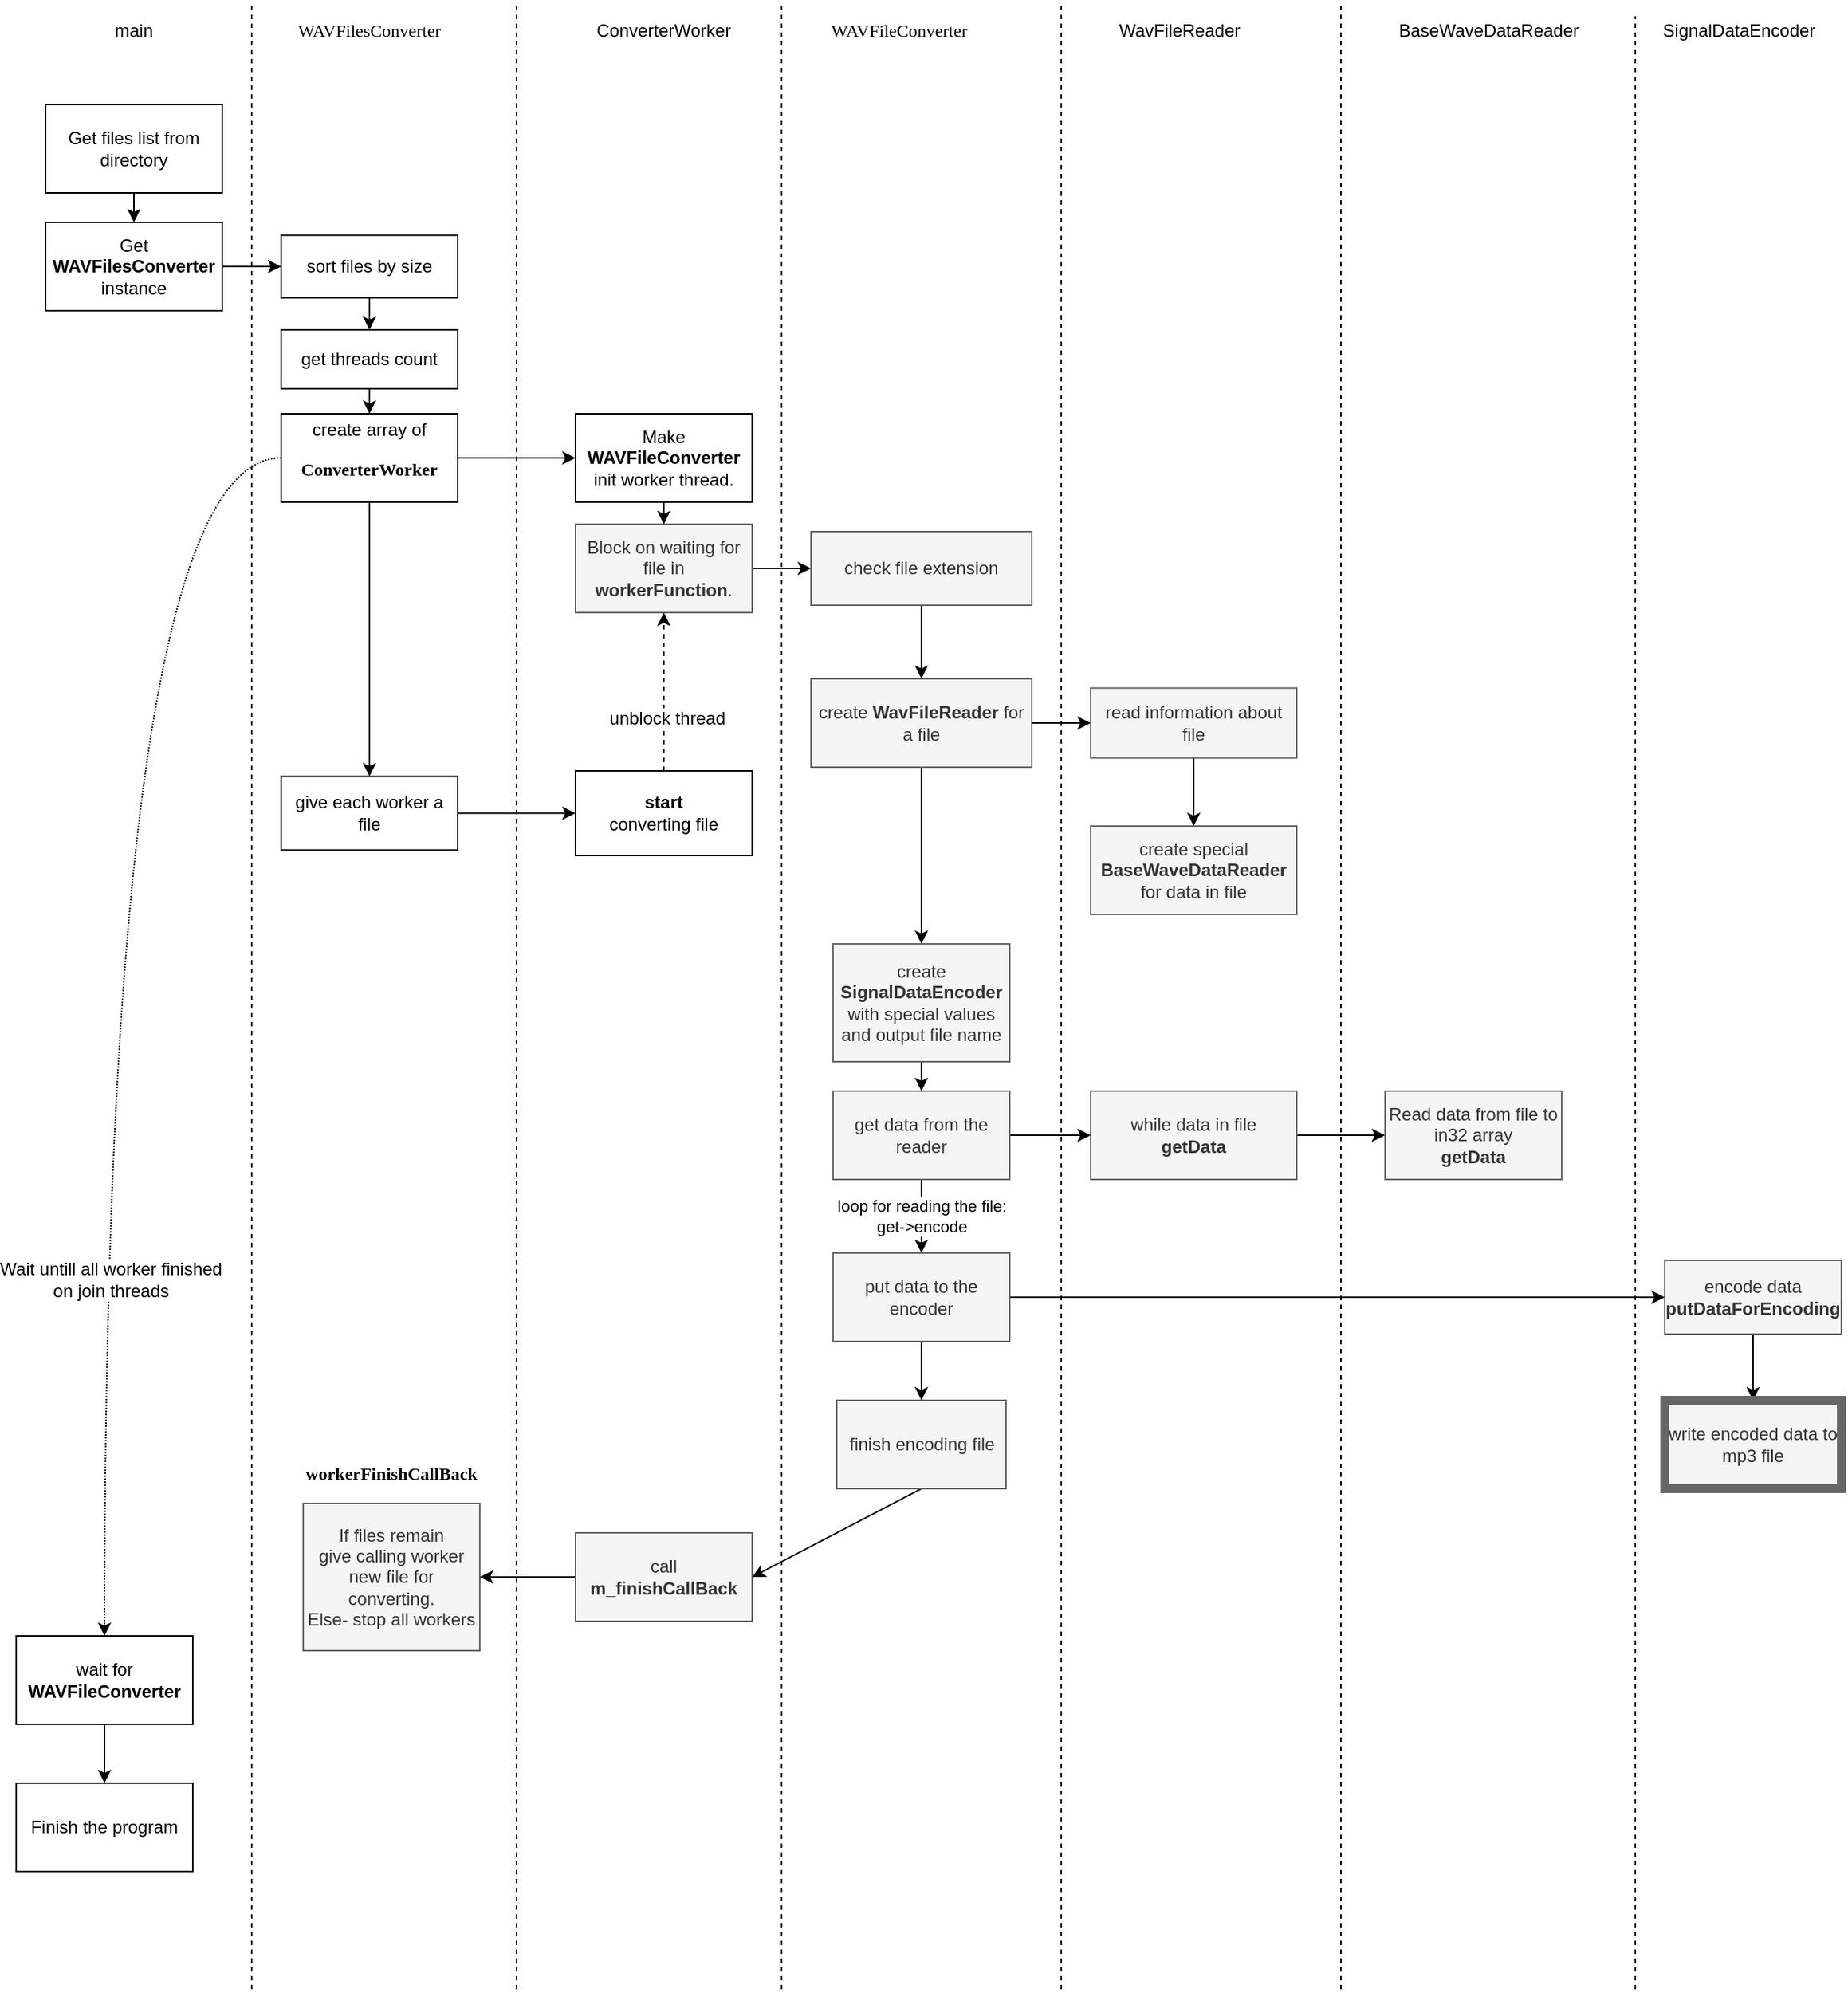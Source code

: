 <mxfile version="12.4.9" type="device"><diagram id="C5RBs43oDa-KdzZeNtuy" name="Page-1"><mxGraphModel dx="1550" dy="863" grid="1" gridSize="10" guides="1" tooltips="1" connect="1" arrows="1" fold="1" page="1" pageScale="1" pageWidth="827" pageHeight="1169" math="0" shadow="0"><root><mxCell id="WIyWlLk6GJQsqaUBKTNV-0"/><mxCell id="WIyWlLk6GJQsqaUBKTNV-1" parent="WIyWlLk6GJQsqaUBKTNV-0"/><mxCell id="kUuxLBiTZei16isxevS4-6" style="edgeStyle=orthogonalEdgeStyle;rounded=0;orthogonalLoop=1;jettySize=auto;html=1;exitX=0.5;exitY=1;exitDx=0;exitDy=0;entryX=0.5;entryY=0;entryDx=0;entryDy=0;" edge="1" parent="WIyWlLk6GJQsqaUBKTNV-1" source="kUuxLBiTZei16isxevS4-0" target="kUuxLBiTZei16isxevS4-1"><mxGeometry relative="1" as="geometry"/></mxCell><mxCell id="kUuxLBiTZei16isxevS4-0" value="Get files list from directory" style="rounded=0;whiteSpace=wrap;html=1;" vertex="1" parent="WIyWlLk6GJQsqaUBKTNV-1"><mxGeometry x="40" y="80" width="120" height="60" as="geometry"/></mxCell><mxCell id="kUuxLBiTZei16isxevS4-5" style="edgeStyle=orthogonalEdgeStyle;rounded=0;orthogonalLoop=1;jettySize=auto;html=1;exitX=1;exitY=0.5;exitDx=0;exitDy=0;entryX=0;entryY=0.5;entryDx=0;entryDy=0;" edge="1" parent="WIyWlLk6GJQsqaUBKTNV-1" source="kUuxLBiTZei16isxevS4-1" target="kUuxLBiTZei16isxevS4-2"><mxGeometry relative="1" as="geometry"/></mxCell><mxCell id="kUuxLBiTZei16isxevS4-1" value="&lt;div&gt;Get&lt;span style=&quot;background-color: transparent&quot;&gt;&lt;br&gt;&lt;/span&gt;&lt;/div&gt;&lt;div&gt;&lt;b&gt;&lt;span style=&quot;background-color: transparent&quot;&gt;WAVFilesConverter&lt;/span&gt;&lt;/b&gt;&lt;span style=&quot;background-color: transparent&quot;&gt;&lt;br&gt;&lt;/span&gt;&lt;/div&gt;&lt;div&gt;&lt;span style=&quot;background-color: transparent&quot;&gt;instance&lt;/span&gt;&lt;/div&gt;" style="rounded=0;whiteSpace=wrap;html=1;" vertex="1" parent="WIyWlLk6GJQsqaUBKTNV-1"><mxGeometry x="40" y="160" width="120" height="60" as="geometry"/></mxCell><mxCell id="kUuxLBiTZei16isxevS4-9" style="edgeStyle=orthogonalEdgeStyle;rounded=0;orthogonalLoop=1;jettySize=auto;html=1;exitX=0.5;exitY=1;exitDx=0;exitDy=0;entryX=0.5;entryY=0;entryDx=0;entryDy=0;" edge="1" parent="WIyWlLk6GJQsqaUBKTNV-1" source="kUuxLBiTZei16isxevS4-2" target="kUuxLBiTZei16isxevS4-7"><mxGeometry relative="1" as="geometry"/></mxCell><mxCell id="kUuxLBiTZei16isxevS4-2" value="sort files by size" style="rounded=0;whiteSpace=wrap;html=1;" vertex="1" parent="WIyWlLk6GJQsqaUBKTNV-1"><mxGeometry x="200" y="168.75" width="120" height="42.5" as="geometry"/></mxCell><mxCell id="kUuxLBiTZei16isxevS4-3" value="main" style="text;html=1;strokeColor=none;fillColor=none;align=center;verticalAlign=middle;whiteSpace=wrap;rounded=0;" vertex="1" parent="WIyWlLk6GJQsqaUBKTNV-1"><mxGeometry x="80" y="20" width="40" height="20" as="geometry"/></mxCell><mxCell id="kUuxLBiTZei16isxevS4-11" style="edgeStyle=orthogonalEdgeStyle;rounded=0;orthogonalLoop=1;jettySize=auto;html=1;exitX=0.5;exitY=1;exitDx=0;exitDy=0;entryX=0.5;entryY=0;entryDx=0;entryDy=0;" edge="1" parent="WIyWlLk6GJQsqaUBKTNV-1" source="kUuxLBiTZei16isxevS4-7" target="kUuxLBiTZei16isxevS4-10"><mxGeometry relative="1" as="geometry"/></mxCell><mxCell id="kUuxLBiTZei16isxevS4-7" value="get threads count" style="rounded=0;whiteSpace=wrap;html=1;" vertex="1" parent="WIyWlLk6GJQsqaUBKTNV-1"><mxGeometry x="200" y="233" width="120" height="40" as="geometry"/></mxCell><mxCell id="kUuxLBiTZei16isxevS4-13" style="edgeStyle=orthogonalEdgeStyle;rounded=0;orthogonalLoop=1;jettySize=auto;html=1;exitX=0.5;exitY=1;exitDx=0;exitDy=0;" edge="1" parent="WIyWlLk6GJQsqaUBKTNV-1" source="kUuxLBiTZei16isxevS4-10" target="kUuxLBiTZei16isxevS4-12"><mxGeometry relative="1" as="geometry"/></mxCell><mxCell id="kUuxLBiTZei16isxevS4-20" style="edgeStyle=orthogonalEdgeStyle;rounded=0;orthogonalLoop=1;jettySize=auto;html=1;exitX=1;exitY=0.5;exitDx=0;exitDy=0;entryX=0;entryY=0.5;entryDx=0;entryDy=0;" edge="1" parent="WIyWlLk6GJQsqaUBKTNV-1" source="kUuxLBiTZei16isxevS4-10" target="kUuxLBiTZei16isxevS4-26"><mxGeometry relative="1" as="geometry"/></mxCell><mxCell id="kUuxLBiTZei16isxevS4-73" style="edgeStyle=orthogonalEdgeStyle;rounded=1;orthogonalLoop=1;jettySize=auto;html=1;exitX=0;exitY=0.5;exitDx=0;exitDy=0;entryX=0.5;entryY=0;entryDx=0;entryDy=0;dashed=1;dashPattern=1 1;curved=1;" edge="1" parent="WIyWlLk6GJQsqaUBKTNV-1" source="kUuxLBiTZei16isxevS4-10" target="kUuxLBiTZei16isxevS4-72"><mxGeometry relative="1" as="geometry"/></mxCell><mxCell id="kUuxLBiTZei16isxevS4-94" value="&lt;div&gt;Wait untill all worker finished&lt;/div&gt;&lt;div&gt;on join threads&lt;br&gt;&lt;/div&gt;" style="text;html=1;align=center;verticalAlign=middle;resizable=0;points=[];labelBackgroundColor=#ffffff;" vertex="1" connectable="0" parent="kUuxLBiTZei16isxevS4-73"><mxGeometry x="0.473" y="4" relative="1" as="geometry"><mxPoint as="offset"/></mxGeometry></mxCell><mxCell id="kUuxLBiTZei16isxevS4-10" value="create array of &lt;br&gt;&lt;pre style=&quot;font-family: &amp;#34;consolas&amp;#34;&quot;&gt;&lt;b&gt;&lt;span style=&quot;background-color: transparent&quot;&gt;ConverterWorker&lt;/span&gt;&lt;/b&gt;&lt;/pre&gt;" style="rounded=0;whiteSpace=wrap;html=1;" vertex="1" parent="WIyWlLk6GJQsqaUBKTNV-1"><mxGeometry x="200" y="290" width="120" height="60" as="geometry"/></mxCell><mxCell id="kUuxLBiTZei16isxevS4-84" style="rounded=1;orthogonalLoop=1;jettySize=auto;html=1;exitX=1;exitY=0.5;exitDx=0;exitDy=0;entryX=0;entryY=0.5;entryDx=0;entryDy=0;" edge="1" parent="WIyWlLk6GJQsqaUBKTNV-1" source="kUuxLBiTZei16isxevS4-12" target="kUuxLBiTZei16isxevS4-83"><mxGeometry relative="1" as="geometry"/></mxCell><mxCell id="kUuxLBiTZei16isxevS4-12" value="give each worker a file" style="rounded=0;whiteSpace=wrap;html=1;" vertex="1" parent="WIyWlLk6GJQsqaUBKTNV-1"><mxGeometry x="200" y="536.25" width="120" height="50" as="geometry"/></mxCell><mxCell id="kUuxLBiTZei16isxevS4-14" value="If files remain&lt;br&gt;&lt;div&gt;give calling worker new file for converting.&lt;/div&gt;&lt;div&gt;Else- stop all workers&lt;br&gt;&lt;/div&gt;" style="rounded=0;whiteSpace=wrap;html=1;fillColor=#f5f5f5;strokeColor=#666666;fontColor=#333333;" vertex="1" parent="WIyWlLk6GJQsqaUBKTNV-1"><mxGeometry x="215" y="1030" width="120" height="100" as="geometry"/></mxCell><mxCell id="kUuxLBiTZei16isxevS4-15" value="&lt;pre style=&quot;font-family: &amp;#34;consolas&amp;#34;&quot;&gt;&lt;b&gt;&lt;span style=&quot;background-color: transparent&quot;&gt;workerFinishCallBack&lt;/span&gt;&lt;/b&gt;&lt;/pre&gt;" style="text;html=1;strokeColor=none;fillColor=none;align=center;verticalAlign=middle;whiteSpace=wrap;rounded=0;" vertex="1" parent="WIyWlLk6GJQsqaUBKTNV-1"><mxGeometry x="200" y="1000" width="150" height="20" as="geometry"/></mxCell><mxCell id="kUuxLBiTZei16isxevS4-16" value="&lt;pre style=&quot;font-family: &amp;#34;consolas&amp;#34;&quot;&gt;&lt;span style=&quot;background-color: transparent&quot;&gt;WAVFilesConverter&lt;/span&gt;&lt;/pre&gt;" style="text;html=1;strokeColor=none;fillColor=none;align=center;verticalAlign=middle;whiteSpace=wrap;rounded=0;" vertex="1" parent="WIyWlLk6GJQsqaUBKTNV-1"><mxGeometry x="190" y="20" width="140" height="20" as="geometry"/></mxCell><mxCell id="kUuxLBiTZei16isxevS4-42" style="edgeStyle=orthogonalEdgeStyle;rounded=0;orthogonalLoop=1;jettySize=auto;html=1;exitX=1;exitY=0.5;exitDx=0;exitDy=0;entryX=0;entryY=0.5;entryDx=0;entryDy=0;" edge="1" parent="WIyWlLk6GJQsqaUBKTNV-1" source="kUuxLBiTZei16isxevS4-17" target="kUuxLBiTZei16isxevS4-30"><mxGeometry relative="1" as="geometry"/></mxCell><mxCell id="kUuxLBiTZei16isxevS4-17" value="&lt;div&gt;Block on waiting for file in&lt;b&gt;&lt;span style=&quot;background-color: transparent&quot;&gt; workerFunction&lt;/span&gt;&lt;/b&gt;.&lt;br&gt;&lt;/div&gt;" style="rounded=0;whiteSpace=wrap;html=1;fillColor=#f5f5f5;strokeColor=#666666;fontColor=#333333;" vertex="1" parent="WIyWlLk6GJQsqaUBKTNV-1"><mxGeometry x="400" y="365" width="120" height="60" as="geometry"/></mxCell><mxCell id="kUuxLBiTZei16isxevS4-18" value="ConverterWorker" style="text;html=1;strokeColor=none;fillColor=none;align=center;verticalAlign=middle;whiteSpace=wrap;rounded=0;" vertex="1" parent="WIyWlLk6GJQsqaUBKTNV-1"><mxGeometry x="410" y="20" width="100" height="20" as="geometry"/></mxCell><mxCell id="kUuxLBiTZei16isxevS4-71" style="edgeStyle=none;rounded=1;orthogonalLoop=1;jettySize=auto;html=1;exitX=0;exitY=0.5;exitDx=0;exitDy=0;entryX=1;entryY=0.5;entryDx=0;entryDy=0;" edge="1" parent="WIyWlLk6GJQsqaUBKTNV-1" source="kUuxLBiTZei16isxevS4-21" target="kUuxLBiTZei16isxevS4-14"><mxGeometry relative="1" as="geometry"/></mxCell><mxCell id="kUuxLBiTZei16isxevS4-21" value="&lt;div&gt;call&lt;/div&gt;&lt;div&gt;&lt;b&gt;m_finishCallBack&lt;/b&gt;&lt;br&gt;&lt;/div&gt;" style="rounded=0;whiteSpace=wrap;html=1;fillColor=#f5f5f5;strokeColor=#666666;fontColor=#333333;" vertex="1" parent="WIyWlLk6GJQsqaUBKTNV-1"><mxGeometry x="400" y="1050" width="120" height="60" as="geometry"/></mxCell><mxCell id="kUuxLBiTZei16isxevS4-86" style="edgeStyle=none;rounded=1;orthogonalLoop=1;jettySize=auto;html=1;exitX=0.5;exitY=1;exitDx=0;exitDy=0;entryX=0.5;entryY=0;entryDx=0;entryDy=0;" edge="1" parent="WIyWlLk6GJQsqaUBKTNV-1" source="kUuxLBiTZei16isxevS4-26" target="kUuxLBiTZei16isxevS4-17"><mxGeometry relative="1" as="geometry"/></mxCell><mxCell id="kUuxLBiTZei16isxevS4-26" value="&lt;div&gt;Make &lt;b&gt;&lt;span style=&quot;background-color: transparent&quot;&gt;WAVFileConverter&lt;/span&gt;&lt;/b&gt;&lt;/div&gt;&lt;div&gt;&lt;b&gt;&lt;span style=&quot;background-color: transparent&quot;&gt;&lt;/span&gt;&lt;/b&gt;init worker thread.&lt;/div&gt; " style="rounded=0;whiteSpace=wrap;html=1;" vertex="1" parent="WIyWlLk6GJQsqaUBKTNV-1"><mxGeometry x="400" y="290" width="120" height="60" as="geometry"/></mxCell><mxCell id="kUuxLBiTZei16isxevS4-43" style="edgeStyle=orthogonalEdgeStyle;rounded=0;orthogonalLoop=1;jettySize=auto;html=1;exitX=0.5;exitY=1;exitDx=0;exitDy=0;entryX=0.5;entryY=0;entryDx=0;entryDy=0;" edge="1" parent="WIyWlLk6GJQsqaUBKTNV-1" source="kUuxLBiTZei16isxevS4-30" target="kUuxLBiTZei16isxevS4-32"><mxGeometry relative="1" as="geometry"/></mxCell><mxCell id="kUuxLBiTZei16isxevS4-30" value="&lt;div&gt;check file extension&lt;br&gt;&lt;/div&gt;" style="rounded=0;whiteSpace=wrap;html=1;fillColor=#f5f5f5;strokeColor=#666666;fontColor=#333333;" vertex="1" parent="WIyWlLk6GJQsqaUBKTNV-1"><mxGeometry x="560" y="370" width="150" height="50" as="geometry"/></mxCell><mxCell id="kUuxLBiTZei16isxevS4-31" value="&lt;pre style=&quot;font-family: &amp;#34;consolas&amp;#34;&quot;&gt;&lt;span style=&quot;background-color: transparent&quot;&gt;WAVFileConverter&lt;/span&gt;&lt;/pre&gt;" style="text;html=1;strokeColor=none;fillColor=none;align=center;verticalAlign=middle;whiteSpace=wrap;rounded=0;" vertex="1" parent="WIyWlLk6GJQsqaUBKTNV-1"><mxGeometry x="560" y="20" width="120" height="20" as="geometry"/></mxCell><mxCell id="kUuxLBiTZei16isxevS4-38" style="edgeStyle=orthogonalEdgeStyle;rounded=0;orthogonalLoop=1;jettySize=auto;html=1;exitX=1;exitY=0.5;exitDx=0;exitDy=0;entryX=0;entryY=0.5;entryDx=0;entryDy=0;" edge="1" parent="WIyWlLk6GJQsqaUBKTNV-1" source="kUuxLBiTZei16isxevS4-32" target="kUuxLBiTZei16isxevS4-36"><mxGeometry relative="1" as="geometry"/></mxCell><mxCell id="kUuxLBiTZei16isxevS4-90" style="edgeStyle=none;rounded=1;orthogonalLoop=1;jettySize=auto;html=1;exitX=0.5;exitY=1;exitDx=0;exitDy=0;entryX=0.5;entryY=0;entryDx=0;entryDy=0;" edge="1" parent="WIyWlLk6GJQsqaUBKTNV-1" source="kUuxLBiTZei16isxevS4-32" target="kUuxLBiTZei16isxevS4-53"><mxGeometry relative="1" as="geometry"/></mxCell><mxCell id="kUuxLBiTZei16isxevS4-32" value="&lt;div&gt;create &lt;b&gt;WavFileReader &lt;/b&gt;for a file&lt;b&gt;&lt;br&gt;&lt;/b&gt;&lt;/div&gt;&lt;b&gt;&lt;/b&gt;" style="rounded=0;whiteSpace=wrap;html=1;fillColor=#f5f5f5;strokeColor=#666666;fontColor=#333333;" vertex="1" parent="WIyWlLk6GJQsqaUBKTNV-1"><mxGeometry x="560" y="470" width="150" height="60" as="geometry"/></mxCell><mxCell id="kUuxLBiTZei16isxevS4-33" value="WavFileReader" style="text;html=1;align=center;verticalAlign=middle;resizable=0;points=[];autosize=1;" vertex="1" parent="WIyWlLk6GJQsqaUBKTNV-1"><mxGeometry x="760" y="20" width="100" height="20" as="geometry"/></mxCell><mxCell id="kUuxLBiTZei16isxevS4-41" style="edgeStyle=orthogonalEdgeStyle;rounded=0;orthogonalLoop=1;jettySize=auto;html=1;exitX=0.5;exitY=1;exitDx=0;exitDy=0;entryX=0.5;entryY=0;entryDx=0;entryDy=0;" edge="1" parent="WIyWlLk6GJQsqaUBKTNV-1" source="kUuxLBiTZei16isxevS4-36" target="kUuxLBiTZei16isxevS4-39"><mxGeometry relative="1" as="geometry"/></mxCell><mxCell id="kUuxLBiTZei16isxevS4-36" value="read information about file" style="rounded=0;whiteSpace=wrap;html=1;fillColor=#f5f5f5;strokeColor=#666666;fontColor=#333333;" vertex="1" parent="WIyWlLk6GJQsqaUBKTNV-1"><mxGeometry x="750" y="476.25" width="140" height="47.5" as="geometry"/></mxCell><mxCell id="kUuxLBiTZei16isxevS4-59" style="edgeStyle=orthogonalEdgeStyle;curved=1;rounded=1;orthogonalLoop=1;jettySize=auto;html=1;exitX=1;exitY=0.5;exitDx=0;exitDy=0;entryX=0;entryY=0.5;entryDx=0;entryDy=0;" edge="1" parent="WIyWlLk6GJQsqaUBKTNV-1" source="kUuxLBiTZei16isxevS4-37" target="kUuxLBiTZei16isxevS4-44"><mxGeometry relative="1" as="geometry"/></mxCell><mxCell id="kUuxLBiTZei16isxevS4-37" value="&lt;div&gt;while data in file&lt;b&gt;&lt;br&gt;&lt;/b&gt;&lt;/div&gt;&lt;div&gt;&lt;b&gt;getData&lt;/b&gt;&lt;/div&gt;" style="rounded=0;whiteSpace=wrap;html=1;fillColor=#f5f5f5;strokeColor=#666666;fontColor=#333333;" vertex="1" parent="WIyWlLk6GJQsqaUBKTNV-1"><mxGeometry x="750" y="750" width="140" height="60" as="geometry"/></mxCell><mxCell id="kUuxLBiTZei16isxevS4-39" value="&lt;div&gt;create special &lt;br&gt;&lt;/div&gt;&lt;div&gt;&lt;b&gt;BaseWaveDataReader&lt;/b&gt;&lt;/div&gt;&lt;div&gt;for data in file&lt;br&gt;&lt;/div&gt;" style="rounded=0;whiteSpace=wrap;html=1;fillColor=#f5f5f5;strokeColor=#666666;fontColor=#333333;" vertex="1" parent="WIyWlLk6GJQsqaUBKTNV-1"><mxGeometry x="750" y="570" width="140" height="60" as="geometry"/></mxCell><mxCell id="kUuxLBiTZei16isxevS4-40" value="BaseWaveDataReader" style="text;html=1;align=center;verticalAlign=middle;resizable=0;points=[];autosize=1;" vertex="1" parent="WIyWlLk6GJQsqaUBKTNV-1"><mxGeometry x="950" y="20" width="140" height="20" as="geometry"/></mxCell><mxCell id="kUuxLBiTZei16isxevS4-44" value="&lt;div&gt;Read data from file to in32 array&lt;/div&gt;&lt;div&gt;&lt;b&gt;getData&lt;/b&gt;&lt;br&gt;&lt;/div&gt;" style="rounded=0;whiteSpace=wrap;html=1;fillColor=#f5f5f5;strokeColor=#666666;fontColor=#333333;" vertex="1" parent="WIyWlLk6GJQsqaUBKTNV-1"><mxGeometry x="950" y="750" width="120" height="60" as="geometry"/></mxCell><mxCell id="kUuxLBiTZei16isxevS4-70" style="edgeStyle=none;rounded=1;orthogonalLoop=1;jettySize=auto;html=1;exitX=0.5;exitY=1;exitDx=0;exitDy=0;entryX=1;entryY=0.5;entryDx=0;entryDy=0;" edge="1" parent="WIyWlLk6GJQsqaUBKTNV-1" source="kUuxLBiTZei16isxevS4-49" target="kUuxLBiTZei16isxevS4-21"><mxGeometry relative="1" as="geometry"/></mxCell><mxCell id="kUuxLBiTZei16isxevS4-49" value="finish encoding file" style="rounded=0;whiteSpace=wrap;html=1;fillColor=#f5f5f5;strokeColor=#666666;fontColor=#333333;" vertex="1" parent="WIyWlLk6GJQsqaUBKTNV-1"><mxGeometry x="577.5" y="960" width="115" height="60" as="geometry"/></mxCell><mxCell id="kUuxLBiTZei16isxevS4-63" style="edgeStyle=orthogonalEdgeStyle;curved=1;rounded=1;orthogonalLoop=1;jettySize=auto;html=1;exitX=0.5;exitY=1;exitDx=0;exitDy=0;entryX=0.5;entryY=0;entryDx=0;entryDy=0;" edge="1" parent="WIyWlLk6GJQsqaUBKTNV-1" source="kUuxLBiTZei16isxevS4-53" target="kUuxLBiTZei16isxevS4-55"><mxGeometry relative="1" as="geometry"/></mxCell><mxCell id="kUuxLBiTZei16isxevS4-53" value="&lt;div&gt;create &lt;b&gt;SignalDataEncoder&lt;/b&gt;&lt;/div&gt;&lt;div&gt;with special values and output file name&lt;b&gt;&lt;br&gt;&lt;/b&gt;&lt;/div&gt;" style="rounded=0;whiteSpace=wrap;html=1;fillColor=#f5f5f5;strokeColor=#666666;fontColor=#333333;" vertex="1" parent="WIyWlLk6GJQsqaUBKTNV-1"><mxGeometry x="575" y="650" width="120" height="80" as="geometry"/></mxCell><mxCell id="kUuxLBiTZei16isxevS4-64" style="edgeStyle=orthogonalEdgeStyle;curved=1;rounded=1;orthogonalLoop=1;jettySize=auto;html=1;exitX=1;exitY=0.5;exitDx=0;exitDy=0;entryX=0;entryY=0.5;entryDx=0;entryDy=0;" edge="1" parent="WIyWlLk6GJQsqaUBKTNV-1" source="kUuxLBiTZei16isxevS4-55" target="kUuxLBiTZei16isxevS4-37"><mxGeometry relative="1" as="geometry"/></mxCell><mxCell id="kUuxLBiTZei16isxevS4-93" value="&lt;div&gt;loop for reading the file:&lt;/div&gt;&lt;div&gt;get-&amp;gt;encode&lt;br&gt;&lt;/div&gt;" style="edgeStyle=none;rounded=1;orthogonalLoop=1;jettySize=auto;html=1;exitX=0.5;exitY=1;exitDx=0;exitDy=0;" edge="1" parent="WIyWlLk6GJQsqaUBKTNV-1" source="kUuxLBiTZei16isxevS4-55" target="kUuxLBiTZei16isxevS4-56"><mxGeometry relative="1" as="geometry"/></mxCell><mxCell id="kUuxLBiTZei16isxevS4-55" value="get data from the reader" style="rounded=0;whiteSpace=wrap;html=1;fillColor=#f5f5f5;strokeColor=#666666;fontColor=#333333;" vertex="1" parent="WIyWlLk6GJQsqaUBKTNV-1"><mxGeometry x="575" y="750" width="120" height="60" as="geometry"/></mxCell><mxCell id="kUuxLBiTZei16isxevS4-66" style="rounded=1;orthogonalLoop=1;jettySize=auto;html=1;exitX=1;exitY=0.5;exitDx=0;exitDy=0;entryX=0;entryY=0.5;entryDx=0;entryDy=0;" edge="1" parent="WIyWlLk6GJQsqaUBKTNV-1" source="kUuxLBiTZei16isxevS4-56" target="kUuxLBiTZei16isxevS4-58"><mxGeometry relative="1" as="geometry"/></mxCell><mxCell id="kUuxLBiTZei16isxevS4-69" style="edgeStyle=none;rounded=1;orthogonalLoop=1;jettySize=auto;html=1;exitX=0.5;exitY=1;exitDx=0;exitDy=0;" edge="1" parent="WIyWlLk6GJQsqaUBKTNV-1" source="kUuxLBiTZei16isxevS4-56" target="kUuxLBiTZei16isxevS4-49"><mxGeometry relative="1" as="geometry"/></mxCell><mxCell id="kUuxLBiTZei16isxevS4-56" value="put data to the encoder" style="rounded=0;whiteSpace=wrap;html=1;fillColor=#f5f5f5;strokeColor=#666666;fontColor=#333333;" vertex="1" parent="WIyWlLk6GJQsqaUBKTNV-1"><mxGeometry x="575" y="860" width="120" height="60" as="geometry"/></mxCell><mxCell id="kUuxLBiTZei16isxevS4-57" value="SignalDataEncoder" style="text;html=1;align=center;verticalAlign=middle;resizable=0;points=[];autosize=1;" vertex="1" parent="WIyWlLk6GJQsqaUBKTNV-1"><mxGeometry x="1130" y="20" width="120" height="20" as="geometry"/></mxCell><mxCell id="kUuxLBiTZei16isxevS4-62" style="rounded=1;orthogonalLoop=1;jettySize=auto;html=1;exitX=0.5;exitY=1;exitDx=0;exitDy=0;entryX=0.5;entryY=0;entryDx=0;entryDy=0;" edge="1" parent="WIyWlLk6GJQsqaUBKTNV-1" source="kUuxLBiTZei16isxevS4-58" target="kUuxLBiTZei16isxevS4-61"><mxGeometry relative="1" as="geometry"/></mxCell><mxCell id="kUuxLBiTZei16isxevS4-58" value="&lt;div&gt;encode data&lt;/div&gt;&lt;div&gt;&lt;b&gt;putDataForEncoding&lt;/b&gt;&lt;br&gt;&lt;/div&gt;" style="rounded=0;whiteSpace=wrap;html=1;fillColor=#f5f5f5;strokeColor=#666666;fontColor=#333333;" vertex="1" parent="WIyWlLk6GJQsqaUBKTNV-1"><mxGeometry x="1140" y="865" width="120" height="50" as="geometry"/></mxCell><mxCell id="kUuxLBiTZei16isxevS4-61" value="write encoded data to mp3 file" style="rounded=0;whiteSpace=wrap;html=1;fillColor=#f5f5f5;strokeColor=#666666;fontColor=#333333;strokeWidth=6;" vertex="1" parent="WIyWlLk6GJQsqaUBKTNV-1"><mxGeometry x="1140" y="960" width="120" height="60" as="geometry"/></mxCell><mxCell id="kUuxLBiTZei16isxevS4-75" style="edgeStyle=none;rounded=1;orthogonalLoop=1;jettySize=auto;html=1;exitX=0.5;exitY=1;exitDx=0;exitDy=0;entryX=0.5;entryY=0;entryDx=0;entryDy=0;" edge="1" parent="WIyWlLk6GJQsqaUBKTNV-1" source="kUuxLBiTZei16isxevS4-72" target="kUuxLBiTZei16isxevS4-74"><mxGeometry relative="1" as="geometry"/></mxCell><mxCell id="kUuxLBiTZei16isxevS4-72" value="&lt;div&gt;wait for &lt;br&gt;&lt;/div&gt;&lt;div&gt;&lt;b&gt;WAVFileConverter&lt;/b&gt;&lt;br&gt;&lt;/div&gt;" style="rounded=0;whiteSpace=wrap;html=1;" vertex="1" parent="WIyWlLk6GJQsqaUBKTNV-1"><mxGeometry x="20" y="1120" width="120" height="60" as="geometry"/></mxCell><mxCell id="kUuxLBiTZei16isxevS4-74" value="Finish the program" style="rounded=0;whiteSpace=wrap;html=1;" vertex="1" parent="WIyWlLk6GJQsqaUBKTNV-1"><mxGeometry x="20" y="1220" width="120" height="60" as="geometry"/></mxCell><mxCell id="kUuxLBiTZei16isxevS4-77" value="" style="endArrow=none;dashed=1;html=1;" edge="1" parent="WIyWlLk6GJQsqaUBKTNV-1"><mxGeometry width="50" height="50" relative="1" as="geometry"><mxPoint x="180" y="1360" as="sourcePoint"/><mxPoint x="180" y="10" as="targetPoint"/></mxGeometry></mxCell><mxCell id="kUuxLBiTZei16isxevS4-78" value="" style="endArrow=none;dashed=1;html=1;" edge="1" parent="WIyWlLk6GJQsqaUBKTNV-1"><mxGeometry width="50" height="50" relative="1" as="geometry"><mxPoint x="360" y="1360" as="sourcePoint"/><mxPoint x="360" y="10" as="targetPoint"/></mxGeometry></mxCell><mxCell id="kUuxLBiTZei16isxevS4-79" value="" style="endArrow=none;dashed=1;html=1;" edge="1" parent="WIyWlLk6GJQsqaUBKTNV-1"><mxGeometry width="50" height="50" relative="1" as="geometry"><mxPoint x="540" y="1360" as="sourcePoint"/><mxPoint x="540" y="10" as="targetPoint"/></mxGeometry></mxCell><mxCell id="kUuxLBiTZei16isxevS4-80" value="" style="endArrow=none;dashed=1;html=1;" edge="1" parent="WIyWlLk6GJQsqaUBKTNV-1"><mxGeometry width="50" height="50" relative="1" as="geometry"><mxPoint x="730" y="1360" as="sourcePoint"/><mxPoint x="730" y="10" as="targetPoint"/></mxGeometry></mxCell><mxCell id="kUuxLBiTZei16isxevS4-81" value="" style="endArrow=none;dashed=1;html=1;" edge="1" parent="WIyWlLk6GJQsqaUBKTNV-1"><mxGeometry width="50" height="50" relative="1" as="geometry"><mxPoint x="920" y="1360" as="sourcePoint"/><mxPoint x="920" y="10" as="targetPoint"/></mxGeometry></mxCell><mxCell id="kUuxLBiTZei16isxevS4-82" value="" style="endArrow=none;dashed=1;html=1;" edge="1" parent="WIyWlLk6GJQsqaUBKTNV-1"><mxGeometry width="50" height="50" relative="1" as="geometry"><mxPoint x="1120" y="1360" as="sourcePoint"/><mxPoint x="1120" y="20" as="targetPoint"/></mxGeometry></mxCell><mxCell id="kUuxLBiTZei16isxevS4-87" style="edgeStyle=none;rounded=1;orthogonalLoop=1;jettySize=auto;html=1;exitX=0.5;exitY=0;exitDx=0;exitDy=0;entryX=0.5;entryY=1;entryDx=0;entryDy=0;dashed=1;" edge="1" parent="WIyWlLk6GJQsqaUBKTNV-1" source="kUuxLBiTZei16isxevS4-83" target="kUuxLBiTZei16isxevS4-17"><mxGeometry relative="1" as="geometry"/></mxCell><mxCell id="kUuxLBiTZei16isxevS4-88" value="unblock thread" style="text;html=1;align=center;verticalAlign=middle;resizable=0;points=[];labelBackgroundColor=#ffffff;" vertex="1" connectable="0" parent="kUuxLBiTZei16isxevS4-87"><mxGeometry x="-0.313" y="-2" relative="1" as="geometry"><mxPoint y="1" as="offset"/></mxGeometry></mxCell><mxCell id="kUuxLBiTZei16isxevS4-83" value="&lt;div&gt;&lt;b&gt;start&lt;/b&gt;&lt;/div&gt;&lt;div&gt;converting file&lt;br&gt;&lt;b&gt;&lt;/b&gt;&lt;/div&gt;" style="rounded=0;whiteSpace=wrap;html=1;" vertex="1" parent="WIyWlLk6GJQsqaUBKTNV-1"><mxGeometry x="400" y="532.5" width="120" height="57.5" as="geometry"/></mxCell></root></mxGraphModel></diagram></mxfile>